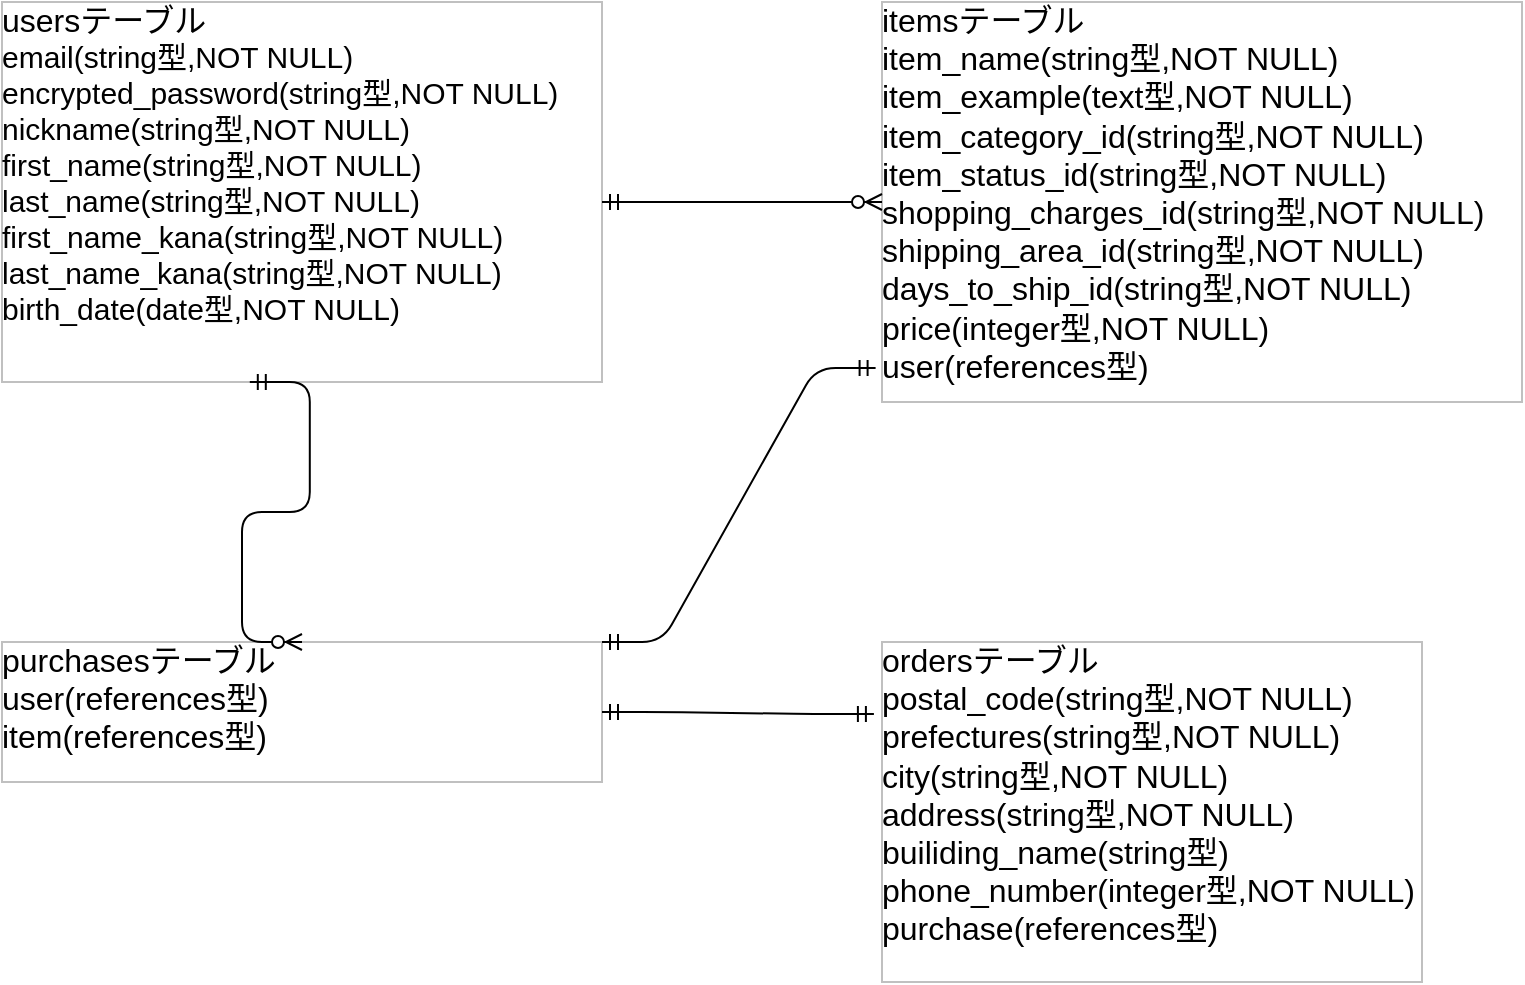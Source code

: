<mxfile>
    <diagram id="tZBkKKsycTVMZWavYJvA" name="ページ1">
        <mxGraphModel dx="937" dy="572" grid="1" gridSize="10" guides="1" tooltips="1" connect="1" arrows="1" fold="1" page="1" pageScale="1" pageWidth="827" pageHeight="1169" math="0" shadow="0">
            <root>
                <mxCell id="0"/>
                <mxCell id="1" parent="0"/>
                <mxCell id="62" value="&lt;font size=&quot;3&quot;&gt;usersテーブル&lt;/font&gt;&lt;br&gt;&lt;font&gt;&lt;font&gt;&lt;span style=&quot;font-size: 15px&quot;&gt;email(string型,NOT NULL)&lt;/span&gt;&lt;br&gt;&lt;/font&gt;&lt;font style=&quot;font-size: 15px&quot;&gt;encrypted_password(string型,NOT NULL)&lt;br&gt;nickname(string型,NOT NULL)&lt;br&gt;&lt;font style=&quot;font-size: 15px&quot;&gt;first_name(string型,NOT NULL)&lt;/font&gt;&lt;br&gt;&lt;/font&gt;&lt;font style=&quot;font-size: 15px&quot;&gt;&lt;font style=&quot;font-size: 15px&quot;&gt;last_name(string型,NOT NULL)&lt;/font&gt;&lt;br&gt;&lt;/font&gt;&lt;font style=&quot;font-size: 15px&quot;&gt;first_name_kana(string型,NOT NULL)&lt;/font&gt;&lt;br&gt;&lt;font style=&quot;font-size: 15px&quot;&gt;last_name_kana(string型,NOT NULL)&lt;/font&gt;&lt;br&gt;&lt;/font&gt;&lt;font style=&quot;font-size: 15px&quot;&gt;&lt;font style=&quot;font-size: 15px&quot;&gt;birth_date(date型,NOT NULL)&lt;/font&gt;&lt;br&gt;&lt;br&gt;&lt;/font&gt;" style="text;html=1;strokeColor=#c0c0c0;fillColor=none;overflow=fill;" vertex="1" parent="1">
                    <mxGeometry x="80" y="80" width="300" height="190" as="geometry"/>
                </mxCell>
                <mxCell id="63" value="&lt;font size=&quot;3&quot;&gt;itemsテーブル&lt;br&gt;item_name(string型,NOT NULL)&lt;br&gt;item_example(text型,NOT NULL)&lt;br&gt;item_category_id(string型,NOT NULL)&lt;br&gt;item_status_id(string型,NOT NULL)&lt;br&gt;shopping_charges_id(string型,NOT NULL)&lt;br&gt;shipping_area_id(string型,NOT NULL)&lt;br&gt;days_to_ship_id(string型,NOT NULL)&lt;br&gt;price(integer型,NOT NULL)&lt;br&gt;user(references型)&lt;br&gt;&lt;br&gt;&lt;br&gt;&lt;br&gt;&lt;/font&gt;" style="text;html=1;strokeColor=#c0c0c0;fillColor=none;overflow=fill;" vertex="1" parent="1">
                    <mxGeometry x="520" y="80" width="320" height="200" as="geometry"/>
                </mxCell>
                <mxCell id="64" value="&lt;font size=&quot;3&quot;&gt;purchasesテーブル&lt;br&gt;user(references型)&lt;br&gt;item(references型)&lt;br&gt;&lt;br&gt;&lt;br&gt;&lt;br&gt;&lt;br&gt;&lt;br&gt;&lt;br&gt;&lt;/font&gt;" style="text;html=1;strokeColor=#c0c0c0;fillColor=none;overflow=fill;" vertex="1" parent="1">
                    <mxGeometry x="80" y="400" width="300" height="70" as="geometry"/>
                </mxCell>
                <mxCell id="65" value="&lt;font size=&quot;3&quot;&gt;ordersテーブル&lt;br&gt;postal_code(string型,NOT NULL)&lt;br&gt;prefectures(string型,NOT NULL)&lt;br&gt;city(string型,NOT NULL)&lt;br&gt;address(string型,NOT NULL)&lt;br&gt;builiding_name(string型)&lt;br&gt;phone_number(integer型,NOT NULL)&lt;br&gt;purchase(references型)&lt;br&gt;&lt;br&gt;&lt;br&gt;&lt;br&gt;&lt;/font&gt;" style="text;html=1;strokeColor=#c0c0c0;fillColor=none;overflow=fill;" vertex="1" parent="1">
                    <mxGeometry x="520" y="400" width="270" height="170" as="geometry"/>
                </mxCell>
                <mxCell id="71" value="" style="edgeStyle=entityRelationEdgeStyle;fontSize=12;html=1;endArrow=ERzeroToMany;startArrow=ERmandOne;entryX=0;entryY=0.5;entryDx=0;entryDy=0;" edge="1" parent="1" target="63">
                    <mxGeometry width="100" height="100" relative="1" as="geometry">
                        <mxPoint x="380" y="180" as="sourcePoint"/>
                        <mxPoint x="480" y="80" as="targetPoint"/>
                    </mxGeometry>
                </mxCell>
                <mxCell id="78" value="" style="edgeStyle=entityRelationEdgeStyle;fontSize=12;html=1;endArrow=ERmandOne;startArrow=ERmandOne;exitX=1;exitY=0;exitDx=0;exitDy=0;entryX=-0.01;entryY=0.915;entryDx=0;entryDy=0;entryPerimeter=0;" edge="1" parent="1" source="64" target="63">
                    <mxGeometry width="100" height="100" relative="1" as="geometry">
                        <mxPoint x="410" y="390" as="sourcePoint"/>
                        <mxPoint x="510" y="290" as="targetPoint"/>
                    </mxGeometry>
                </mxCell>
                <mxCell id="79" value="" style="edgeStyle=entityRelationEdgeStyle;fontSize=12;html=1;endArrow=ERmandOne;startArrow=ERmandOne;exitX=1;exitY=0.5;exitDx=0;exitDy=0;entryX=-0.015;entryY=0.212;entryDx=0;entryDy=0;entryPerimeter=0;" edge="1" parent="1" source="64" target="65">
                    <mxGeometry width="100" height="100" relative="1" as="geometry">
                        <mxPoint x="420" y="450" as="sourcePoint"/>
                        <mxPoint x="510" y="435" as="targetPoint"/>
                    </mxGeometry>
                </mxCell>
                <mxCell id="81" value="" style="edgeStyle=entityRelationEdgeStyle;fontSize=12;html=1;endArrow=ERzeroToMany;startArrow=ERmandOne;exitX=0.413;exitY=1;exitDx=0;exitDy=0;exitPerimeter=0;entryX=0.5;entryY=0;entryDx=0;entryDy=0;" edge="1" parent="1" source="62" target="64">
                    <mxGeometry width="100" height="100" relative="1" as="geometry">
                        <mxPoint x="140" y="330" as="sourcePoint"/>
                        <mxPoint x="290" y="330" as="targetPoint"/>
                    </mxGeometry>
                </mxCell>
            </root>
        </mxGraphModel>
    </diagram>
</mxfile>